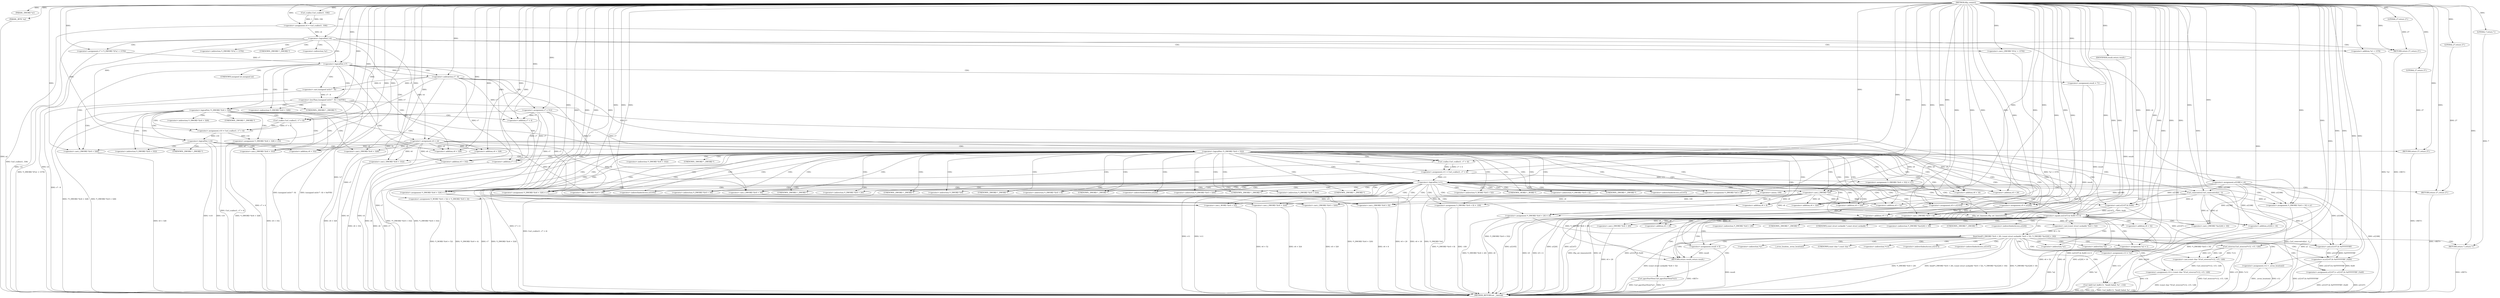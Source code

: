 digraph tftp_connect {  
"1000113" [label = "(METHOD,tftp_connect)" ]
"1000386" [label = "(METHOD_RETURN,int __fastcall)" ]
"1000114" [label = "(PARAM,_DWORD *a1)" ]
"1000115" [label = "(PARAM,_BYTE *a2)" ]
"1000129" [label = "(<operator>.assignment,v4 = Curl_ccalloc(1, 336))" ]
"1000131" [label = "(Curl_ccalloc,Curl_ccalloc(1, 336))" ]
"1000134" [label = "(<operator>.assignment,a1[188] = v4)" ]
"1000140" [label = "(<operator>.logicalNot,!v4)" ]
"1000142" [label = "(RETURN,return 27;,return 27;)" ]
"1000143" [label = "(LITERAL,27,return 27;)" ]
"1000144" [label = "(<operator>.assignment,v6 = v4)" ]
"1000147" [label = "(<operator>.assignment,v7 = *(_DWORD *)(*a1 + 1576))" ]
"1000150" [label = "(<operator>.cast,(_DWORD *)(*a1 + 1576))" ]
"1000152" [label = "(<operator>.addition,*a1 + 1576)" ]
"1000157" [label = "(<operator>.logicalNot,!v7)" ]
"1000160" [label = "(<operator>.assignment,v7 = 512)" ]
"1000164" [label = "(<operator>.assignment,result = 71)" ]
"1000168" [label = "(<operator>.lessThan,(unsigned int)(v7 - 8) < 0xFFB1)" ]
"1000169" [label = "(<operator>.cast,(unsigned int)(v7 - 8))" ]
"1000171" [label = "(<operator>.subtraction,v7 - 8)" ]
"1000178" [label = "(<operator>.logicalNot,!*(_DWORD *)(v6 + 328))" ]
"1000180" [label = "(<operator>.cast,(_DWORD *)(v6 + 328))" ]
"1000182" [label = "(<operator>.addition,v6 + 328)" ]
"1000186" [label = "(<operator>.assignment,v10 = Curl_ccalloc(1, v7 + 4))" ]
"1000188" [label = "(Curl_ccalloc,Curl_ccalloc(1, v7 + 4))" ]
"1000190" [label = "(<operator>.addition,v7 + 4)" ]
"1000193" [label = "(<operator>.assignment,*(_DWORD *)(v6 + 328) = v10)" ]
"1000195" [label = "(<operator>.cast,(_DWORD *)(v6 + 328))" ]
"1000197" [label = "(<operator>.addition,v6 + 328)" ]
"1000202" [label = "(<operator>.logicalNot,!v10)" ]
"1000204" [label = "(RETURN,return 27;,return 27;)" ]
"1000205" [label = "(LITERAL,27,return 27;)" ]
"1000207" [label = "(<operator>.logicalNot,!*(_DWORD *)(v6 + 332))" ]
"1000209" [label = "(<operator>.cast,(_DWORD *)(v6 + 332))" ]
"1000211" [label = "(<operator>.addition,v6 + 332)" ]
"1000215" [label = "(<operator>.assignment,v11 = Curl_ccalloc(1, v7 + 4))" ]
"1000217" [label = "(Curl_ccalloc,Curl_ccalloc(1, v7 + 4))" ]
"1000219" [label = "(<operator>.addition,v7 + 4)" ]
"1000222" [label = "(<operator>.assignment,*(_DWORD *)(v6 + 332) = v11)" ]
"1000224" [label = "(<operator>.cast,(_DWORD *)(v6 + 332))" ]
"1000226" [label = "(<operator>.addition,v6 + 332)" ]
"1000231" [label = "(<operator>.logicalNot,!v11)" ]
"1000233" [label = "(RETURN,return 27;,return 27;)" ]
"1000234" [label = "(LITERAL,27,return 27;)" ]
"1000235" [label = "(Curl_conncontrol,Curl_conncontrol(a1, 1))" ]
"1000238" [label = "(<operator>.assignment,v8 = a1[105])" ]
"1000243" [label = "(<operator>.assignment,*(_DWORD *)(v6 + 16) = a1)" ]
"1000245" [label = "(<operator>.cast,(_DWORD *)(v6 + 16))" ]
"1000247" [label = "(<operator>.addition,v6 + 16)" ]
"1000251" [label = "(<operator>.assignment,*(_DWORD *)(v6 + 20) = v8)" ]
"1000253" [label = "(<operator>.cast,(_DWORD *)(v6 + 20))" ]
"1000255" [label = "(<operator>.addition,v6 + 20)" ]
"1000259" [label = "(<operator>.assignment,*(_DWORD *)v6 = 0)" ]
"1000261" [label = "(<operator>.cast,(_DWORD *)v6)" ]
"1000265" [label = "(<operator>.assignment,*(_DWORD *)(v6 + 8) = -100)" ]
"1000267" [label = "(<operator>.cast,(_DWORD *)(v6 + 8))" ]
"1000269" [label = "(<operator>.addition,v6 + 8)" ]
"1000272" [label = "(<operator>.minus,-100)" ]
"1000274" [label = "(<operator>.assignment,v9 = a1[20])" ]
"1000279" [label = "(<operator>.assignment,*(_DWORD *)(v6 + 320) = v7)" ]
"1000281" [label = "(<operator>.cast,(_DWORD *)(v6 + 320))" ]
"1000283" [label = "(<operator>.addition,v6 + 320)" ]
"1000287" [label = "(<operator>.assignment,*(_DWORD *)(v6 + 324) = v7)" ]
"1000289" [label = "(<operator>.cast,(_DWORD *)(v6 + 324))" ]
"1000291" [label = "(<operator>.addition,v6 + 324)" ]
"1000295" [label = "(<operator>.assignment,*(_WORD *)(v6 + 52) = *(_DWORD *)(v9 + 4))" ]
"1000297" [label = "(<operator>.cast,(_WORD *)(v6 + 52))" ]
"1000299" [label = "(<operator>.addition,v6 + 52)" ]
"1000303" [label = "(<operator>.cast,(_DWORD *)(v9 + 4))" ]
"1000305" [label = "(<operator>.addition,v9 + 4)" ]
"1000308" [label = "(tftp_set_timeouts,tftp_set_timeouts(v6))" ]
"1000311" [label = "(<operator>.equals,(a1[147] & 0x40) == 0)" ]
"1000312" [label = "(<operator>.and,a1[147] & 0x40)" ]
"1000320" [label = "(bind,bind(*(_DWORD *)(v6 + 20), (const struct sockaddr *)(v6 + 52), *(_DWORD *)(a1[20] + 16)))" ]
"1000322" [label = "(<operator>.cast,(_DWORD *)(v6 + 20))" ]
"1000324" [label = "(<operator>.addition,v6 + 20)" ]
"1000327" [label = "(<operator>.cast,(const struct sockaddr *)(v6 + 52))" ]
"1000329" [label = "(<operator>.addition,v6 + 52)" ]
"1000333" [label = "(<operator>.cast,(_DWORD *)(a1[20] + 16))" ]
"1000335" [label = "(<operator>.addition,a1[20] + 16)" ]
"1000341" [label = "(<operator>.assignment,v13 = *a1)" ]
"1000345" [label = "(<operator>.assignment,v12 = _errno_location())" ]
"1000348" [label = "(<operator>.assignment,v14 = (const char *)Curl_strerror(*v12, v15, 128))" ]
"1000350" [label = "(<operator>.cast,(const char *)Curl_strerror(*v12, v15, 128))" ]
"1000352" [label = "(Curl_strerror,Curl_strerror(*v12, v15, 128))" ]
"1000357" [label = "(Curl_failf,Curl_failf(v13, \"bind() failed; %s\", v14))" ]
"1000361" [label = "(RETURN,return 7;,return 7;)" ]
"1000362" [label = "(LITERAL,7,return 7;)" ]
"1000363" [label = "(<operator>.assignment,a1[147] = a1[147] & 0xFFFFFFBF | 0x40)" ]
"1000367" [label = "(<operator>.or,a1[147] & 0xFFFFFFBF | 0x40)" ]
"1000368" [label = "(<operator>.and,a1[147] & 0xFFFFFFBF)" ]
"1000374" [label = "(Curl_pgrsStartNow,Curl_pgrsStartNow(*a1))" ]
"1000377" [label = "(<operator>.assignment,*a2 = 1)" ]
"1000381" [label = "(<operator>.assignment,result = 0)" ]
"1000384" [label = "(RETURN,return result;,return result;)" ]
"1000385" [label = "(IDENTIFIER,result,return result;)" ]
"1000149" [label = "(<operator>.indirection,*(_DWORD *)(*a1 + 1576))" ]
"1000151" [label = "(UNKNOWN,_DWORD *,_DWORD *)" ]
"1000153" [label = "(<operator>.indirection,*a1)" ]
"1000170" [label = "(UNKNOWN,unsigned int,unsigned int)" ]
"1000179" [label = "(<operator>.indirection,*(_DWORD *)(v6 + 328))" ]
"1000181" [label = "(UNKNOWN,_DWORD *,_DWORD *)" ]
"1000194" [label = "(<operator>.indirection,*(_DWORD *)(v6 + 328))" ]
"1000196" [label = "(UNKNOWN,_DWORD *,_DWORD *)" ]
"1000208" [label = "(<operator>.indirection,*(_DWORD *)(v6 + 332))" ]
"1000210" [label = "(UNKNOWN,_DWORD *,_DWORD *)" ]
"1000223" [label = "(<operator>.indirection,*(_DWORD *)(v6 + 332))" ]
"1000225" [label = "(UNKNOWN,_DWORD *,_DWORD *)" ]
"1000240" [label = "(<operator>.indirectIndexAccess,a1[105])" ]
"1000244" [label = "(<operator>.indirection,*(_DWORD *)(v6 + 16))" ]
"1000246" [label = "(UNKNOWN,_DWORD *,_DWORD *)" ]
"1000252" [label = "(<operator>.indirection,*(_DWORD *)(v6 + 20))" ]
"1000254" [label = "(UNKNOWN,_DWORD *,_DWORD *)" ]
"1000260" [label = "(<operator>.indirection,*(_DWORD *)v6)" ]
"1000262" [label = "(UNKNOWN,_DWORD *,_DWORD *)" ]
"1000266" [label = "(<operator>.indirection,*(_DWORD *)(v6 + 8))" ]
"1000268" [label = "(UNKNOWN,_DWORD *,_DWORD *)" ]
"1000276" [label = "(<operator>.indirectIndexAccess,a1[20])" ]
"1000280" [label = "(<operator>.indirection,*(_DWORD *)(v6 + 320))" ]
"1000282" [label = "(UNKNOWN,_DWORD *,_DWORD *)" ]
"1000288" [label = "(<operator>.indirection,*(_DWORD *)(v6 + 324))" ]
"1000290" [label = "(UNKNOWN,_DWORD *,_DWORD *)" ]
"1000296" [label = "(<operator>.indirection,*(_WORD *)(v6 + 52))" ]
"1000298" [label = "(UNKNOWN,_WORD *,_WORD *)" ]
"1000302" [label = "(<operator>.indirection,*(_DWORD *)(v9 + 4))" ]
"1000304" [label = "(UNKNOWN,_DWORD *,_DWORD *)" ]
"1000313" [label = "(<operator>.indirectIndexAccess,a1[147])" ]
"1000321" [label = "(<operator>.indirection,*(_DWORD *)(v6 + 20))" ]
"1000323" [label = "(UNKNOWN,_DWORD *,_DWORD *)" ]
"1000328" [label = "(UNKNOWN,const struct sockaddr *,const struct sockaddr *)" ]
"1000332" [label = "(<operator>.indirection,*(_DWORD *)(a1[20] + 16))" ]
"1000334" [label = "(UNKNOWN,_DWORD *,_DWORD *)" ]
"1000336" [label = "(<operator>.indirectIndexAccess,a1[20])" ]
"1000343" [label = "(<operator>.indirection,*a1)" ]
"1000347" [label = "(_errno_location,_errno_location())" ]
"1000351" [label = "(UNKNOWN,const char *,const char *)" ]
"1000353" [label = "(<operator>.indirection,*v12)" ]
"1000364" [label = "(<operator>.indirectIndexAccess,a1[147])" ]
"1000369" [label = "(<operator>.indirectIndexAccess,a1[147])" ]
"1000375" [label = "(<operator>.indirection,*a1)" ]
"1000378" [label = "(<operator>.indirection,*a2)" ]
  "1000361" -> "1000386"  [ label = "DDG: <RET>"] 
  "1000142" -> "1000386"  [ label = "DDG: <RET>"] 
  "1000384" -> "1000386"  [ label = "DDG: <RET>"] 
  "1000233" -> "1000386"  [ label = "DDG: <RET>"] 
  "1000150" -> "1000386"  [ label = "DDG: *a1 + 1576"] 
  "1000327" -> "1000386"  [ label = "DDG: v6 + 52"] 
  "1000259" -> "1000386"  [ label = "DDG: *(_DWORD *)v6"] 
  "1000320" -> "1000386"  [ label = "DDG: (const struct sockaddr *)(v6 + 52)"] 
  "1000287" -> "1000386"  [ label = "DDG: v7"] 
  "1000193" -> "1000386"  [ label = "DDG: *(_DWORD *)(v6 + 328)"] 
  "1000374" -> "1000386"  [ label = "DDG: Curl_pgrsStartNow(*a1)"] 
  "1000190" -> "1000386"  [ label = "DDG: v7"] 
  "1000333" -> "1000386"  [ label = "DDG: a1[20] + 16"] 
  "1000350" -> "1000386"  [ label = "DDG: Curl_strerror(*v12, v15, 128)"] 
  "1000202" -> "1000386"  [ label = "DDG: v10"] 
  "1000222" -> "1000386"  [ label = "DDG: *(_DWORD *)(v6 + 332)"] 
  "1000243" -> "1000386"  [ label = "DDG: *(_DWORD *)(v6 + 16)"] 
  "1000329" -> "1000386"  [ label = "DDG: v6"] 
  "1000352" -> "1000386"  [ label = "DDG: *v12"] 
  "1000320" -> "1000386"  [ label = "DDG: *(_DWORD *)(v6 + 20)"] 
  "1000267" -> "1000386"  [ label = "DDG: v6 + 8"] 
  "1000308" -> "1000386"  [ label = "DDG: tftp_set_timeouts(v6)"] 
  "1000251" -> "1000386"  [ label = "DDG: v8"] 
  "1000157" -> "1000386"  [ label = "DDG: !v7"] 
  "1000178" -> "1000386"  [ label = "DDG: !*(_DWORD *)(v6 + 328)"] 
  "1000209" -> "1000386"  [ label = "DDG: v6 + 332"] 
  "1000363" -> "1000386"  [ label = "DDG: a1[147]"] 
  "1000312" -> "1000386"  [ label = "DDG: a1[147]"] 
  "1000215" -> "1000386"  [ label = "DDG: Curl_ccalloc(1, v7 + 4)"] 
  "1000352" -> "1000386"  [ label = "DDG: v15"] 
  "1000295" -> "1000386"  [ label = "DDG: *(_WORD *)(v6 + 52)"] 
  "1000381" -> "1000386"  [ label = "DDG: result"] 
  "1000265" -> "1000386"  [ label = "DDG: -100"] 
  "1000320" -> "1000386"  [ label = "DDG: bind(*(_DWORD *)(v6 + 20), (const struct sockaddr *)(v6 + 52), *(_DWORD *)(a1[20] + 16))"] 
  "1000281" -> "1000386"  [ label = "DDG: v6 + 320"] 
  "1000219" -> "1000386"  [ label = "DDG: v7"] 
  "1000265" -> "1000386"  [ label = "DDG: *(_DWORD *)(v6 + 8)"] 
  "1000224" -> "1000386"  [ label = "DDG: v6 + 332"] 
  "1000295" -> "1000386"  [ label = "DDG: *(_DWORD *)(v9 + 4)"] 
  "1000243" -> "1000386"  [ label = "DDG: a1"] 
  "1000226" -> "1000386"  [ label = "DDG: v6"] 
  "1000152" -> "1000386"  [ label = "DDG: *a1"] 
  "1000367" -> "1000386"  [ label = "DDG: a1[147] & 0xFFFFFFBF"] 
  "1000147" -> "1000386"  [ label = "DDG: *(_DWORD *)(*a1 + 1576)"] 
  "1000180" -> "1000386"  [ label = "DDG: v6 + 328"] 
  "1000245" -> "1000386"  [ label = "DDG: v6 + 16"] 
  "1000188" -> "1000386"  [ label = "DDG: v7 + 4"] 
  "1000115" -> "1000386"  [ label = "DDG: a2"] 
  "1000348" -> "1000386"  [ label = "DDG: (const char *)Curl_strerror(*v12, v15, 128)"] 
  "1000345" -> "1000386"  [ label = "DDG: v12"] 
  "1000363" -> "1000386"  [ label = "DDG: a1[147] & 0xFFFFFFBF | 0x40"] 
  "1000377" -> "1000386"  [ label = "DDG: *a2"] 
  "1000287" -> "1000386"  [ label = "DDG: *(_DWORD *)(v6 + 324)"] 
  "1000231" -> "1000386"  [ label = "DDG: v11"] 
  "1000253" -> "1000386"  [ label = "DDG: v6 + 20"] 
  "1000207" -> "1000386"  [ label = "DDG: !*(_DWORD *)(v6 + 332)"] 
  "1000129" -> "1000386"  [ label = "DDG: Curl_ccalloc(1, 336)"] 
  "1000341" -> "1000386"  [ label = "DDG: *a1"] 
  "1000251" -> "1000386"  [ label = "DDG: *(_DWORD *)(v6 + 20)"] 
  "1000289" -> "1000386"  [ label = "DDG: v6 + 324"] 
  "1000197" -> "1000386"  [ label = "DDG: v6"] 
  "1000320" -> "1000386"  [ label = "DDG: *(_DWORD *)(a1[20] + 16)"] 
  "1000231" -> "1000386"  [ label = "DDG: !v11"] 
  "1000311" -> "1000386"  [ label = "DDG: (a1[147] & 0x40) == 0"] 
  "1000169" -> "1000386"  [ label = "DDG: v7 - 8"] 
  "1000186" -> "1000386"  [ label = "DDG: Curl_ccalloc(1, v7 + 4)"] 
  "1000207" -> "1000386"  [ label = "DDG: *(_DWORD *)(v6 + 332)"] 
  "1000134" -> "1000386"  [ label = "DDG: a1[188]"] 
  "1000140" -> "1000386"  [ label = "DDG: v4"] 
  "1000279" -> "1000386"  [ label = "DDG: *(_DWORD *)(v6 + 320)"] 
  "1000305" -> "1000386"  [ label = "DDG: v9"] 
  "1000335" -> "1000386"  [ label = "DDG: a1[20]"] 
  "1000178" -> "1000386"  [ label = "DDG: *(_DWORD *)(v6 + 328)"] 
  "1000297" -> "1000386"  [ label = "DDG: v6 + 52"] 
  "1000168" -> "1000386"  [ label = "DDG: (unsigned int)(v7 - 8)"] 
  "1000374" -> "1000386"  [ label = "DDG: *a1"] 
  "1000345" -> "1000386"  [ label = "DDG: _errno_location()"] 
  "1000140" -> "1000386"  [ label = "DDG: !v4"] 
  "1000144" -> "1000386"  [ label = "DDG: v6"] 
  "1000303" -> "1000386"  [ label = "DDG: v9 + 4"] 
  "1000357" -> "1000386"  [ label = "DDG: Curl_failf(v13, \"bind() failed; %s\", v14)"] 
  "1000308" -> "1000386"  [ label = "DDG: v6"] 
  "1000274" -> "1000386"  [ label = "DDG: a1[20]"] 
  "1000171" -> "1000386"  [ label = "DDG: v7"] 
  "1000202" -> "1000386"  [ label = "DDG: !v10"] 
  "1000195" -> "1000386"  [ label = "DDG: v6 + 328"] 
  "1000238" -> "1000386"  [ label = "DDG: a1[105]"] 
  "1000322" -> "1000386"  [ label = "DDG: v6 + 20"] 
  "1000144" -> "1000386"  [ label = "DDG: v4"] 
  "1000357" -> "1000386"  [ label = "DDG: v13"] 
  "1000311" -> "1000386"  [ label = "DDG: a1[147] & 0x40"] 
  "1000168" -> "1000386"  [ label = "DDG: (unsigned int)(v7 - 8) < 0xFFB1"] 
  "1000164" -> "1000386"  [ label = "DDG: result"] 
  "1000235" -> "1000386"  [ label = "DDG: Curl_conncontrol(a1, 1)"] 
  "1000217" -> "1000386"  [ label = "DDG: v7 + 4"] 
  "1000357" -> "1000386"  [ label = "DDG: v14"] 
  "1000204" -> "1000386"  [ label = "DDG: <RET>"] 
  "1000113" -> "1000114"  [ label = "DDG: "] 
  "1000113" -> "1000115"  [ label = "DDG: "] 
  "1000131" -> "1000129"  [ label = "DDG: 1"] 
  "1000131" -> "1000129"  [ label = "DDG: 336"] 
  "1000113" -> "1000129"  [ label = "DDG: "] 
  "1000113" -> "1000131"  [ label = "DDG: "] 
  "1000129" -> "1000134"  [ label = "DDG: v4"] 
  "1000113" -> "1000134"  [ label = "DDG: "] 
  "1000113" -> "1000140"  [ label = "DDG: "] 
  "1000129" -> "1000140"  [ label = "DDG: v4"] 
  "1000143" -> "1000142"  [ label = "DDG: 27"] 
  "1000113" -> "1000142"  [ label = "DDG: "] 
  "1000113" -> "1000143"  [ label = "DDG: "] 
  "1000140" -> "1000144"  [ label = "DDG: v4"] 
  "1000113" -> "1000144"  [ label = "DDG: "] 
  "1000113" -> "1000147"  [ label = "DDG: "] 
  "1000113" -> "1000150"  [ label = "DDG: "] 
  "1000113" -> "1000152"  [ label = "DDG: "] 
  "1000147" -> "1000157"  [ label = "DDG: v7"] 
  "1000113" -> "1000157"  [ label = "DDG: "] 
  "1000113" -> "1000160"  [ label = "DDG: "] 
  "1000113" -> "1000164"  [ label = "DDG: "] 
  "1000169" -> "1000168"  [ label = "DDG: v7 - 8"] 
  "1000171" -> "1000169"  [ label = "DDG: v7"] 
  "1000171" -> "1000169"  [ label = "DDG: 8"] 
  "1000157" -> "1000171"  [ label = "DDG: v7"] 
  "1000113" -> "1000171"  [ label = "DDG: "] 
  "1000113" -> "1000168"  [ label = "DDG: "] 
  "1000144" -> "1000180"  [ label = "DDG: v6"] 
  "1000113" -> "1000180"  [ label = "DDG: "] 
  "1000144" -> "1000182"  [ label = "DDG: v6"] 
  "1000113" -> "1000182"  [ label = "DDG: "] 
  "1000188" -> "1000186"  [ label = "DDG: 1"] 
  "1000188" -> "1000186"  [ label = "DDG: v7 + 4"] 
  "1000113" -> "1000186"  [ label = "DDG: "] 
  "1000113" -> "1000188"  [ label = "DDG: "] 
  "1000160" -> "1000188"  [ label = "DDG: v7"] 
  "1000171" -> "1000188"  [ label = "DDG: v7"] 
  "1000160" -> "1000190"  [ label = "DDG: v7"] 
  "1000171" -> "1000190"  [ label = "DDG: v7"] 
  "1000113" -> "1000190"  [ label = "DDG: "] 
  "1000186" -> "1000193"  [ label = "DDG: v10"] 
  "1000113" -> "1000193"  [ label = "DDG: "] 
  "1000113" -> "1000195"  [ label = "DDG: "] 
  "1000144" -> "1000195"  [ label = "DDG: v6"] 
  "1000113" -> "1000197"  [ label = "DDG: "] 
  "1000144" -> "1000197"  [ label = "DDG: v6"] 
  "1000113" -> "1000202"  [ label = "DDG: "] 
  "1000186" -> "1000202"  [ label = "DDG: v10"] 
  "1000205" -> "1000204"  [ label = "DDG: 27"] 
  "1000113" -> "1000204"  [ label = "DDG: "] 
  "1000113" -> "1000205"  [ label = "DDG: "] 
  "1000113" -> "1000209"  [ label = "DDG: "] 
  "1000144" -> "1000209"  [ label = "DDG: v6"] 
  "1000113" -> "1000211"  [ label = "DDG: "] 
  "1000144" -> "1000211"  [ label = "DDG: v6"] 
  "1000217" -> "1000215"  [ label = "DDG: 1"] 
  "1000217" -> "1000215"  [ label = "DDG: v7 + 4"] 
  "1000113" -> "1000215"  [ label = "DDG: "] 
  "1000113" -> "1000217"  [ label = "DDG: "] 
  "1000160" -> "1000217"  [ label = "DDG: v7"] 
  "1000171" -> "1000217"  [ label = "DDG: v7"] 
  "1000160" -> "1000219"  [ label = "DDG: v7"] 
  "1000171" -> "1000219"  [ label = "DDG: v7"] 
  "1000113" -> "1000219"  [ label = "DDG: "] 
  "1000215" -> "1000222"  [ label = "DDG: v11"] 
  "1000113" -> "1000222"  [ label = "DDG: "] 
  "1000113" -> "1000224"  [ label = "DDG: "] 
  "1000144" -> "1000224"  [ label = "DDG: v6"] 
  "1000113" -> "1000226"  [ label = "DDG: "] 
  "1000144" -> "1000226"  [ label = "DDG: v6"] 
  "1000113" -> "1000231"  [ label = "DDG: "] 
  "1000215" -> "1000231"  [ label = "DDG: v11"] 
  "1000234" -> "1000233"  [ label = "DDG: 27"] 
  "1000113" -> "1000233"  [ label = "DDG: "] 
  "1000113" -> "1000234"  [ label = "DDG: "] 
  "1000134" -> "1000235"  [ label = "DDG: a1[188]"] 
  "1000113" -> "1000235"  [ label = "DDG: "] 
  "1000235" -> "1000238"  [ label = "DDG: a1"] 
  "1000113" -> "1000238"  [ label = "DDG: "] 
  "1000235" -> "1000243"  [ label = "DDG: a1"] 
  "1000134" -> "1000243"  [ label = "DDG: a1[188]"] 
  "1000113" -> "1000243"  [ label = "DDG: "] 
  "1000113" -> "1000245"  [ label = "DDG: "] 
  "1000144" -> "1000245"  [ label = "DDG: v6"] 
  "1000113" -> "1000247"  [ label = "DDG: "] 
  "1000144" -> "1000247"  [ label = "DDG: v6"] 
  "1000238" -> "1000251"  [ label = "DDG: v8"] 
  "1000113" -> "1000251"  [ label = "DDG: "] 
  "1000113" -> "1000253"  [ label = "DDG: "] 
  "1000144" -> "1000253"  [ label = "DDG: v6"] 
  "1000113" -> "1000255"  [ label = "DDG: "] 
  "1000144" -> "1000255"  [ label = "DDG: v6"] 
  "1000113" -> "1000259"  [ label = "DDG: "] 
  "1000113" -> "1000261"  [ label = "DDG: "] 
  "1000144" -> "1000261"  [ label = "DDG: v6"] 
  "1000272" -> "1000265"  [ label = "DDG: 100"] 
  "1000261" -> "1000267"  [ label = "DDG: v6"] 
  "1000113" -> "1000267"  [ label = "DDG: "] 
  "1000261" -> "1000269"  [ label = "DDG: v6"] 
  "1000113" -> "1000269"  [ label = "DDG: "] 
  "1000113" -> "1000272"  [ label = "DDG: "] 
  "1000235" -> "1000274"  [ label = "DDG: a1"] 
  "1000134" -> "1000274"  [ label = "DDG: a1[188]"] 
  "1000113" -> "1000274"  [ label = "DDG: "] 
  "1000160" -> "1000279"  [ label = "DDG: v7"] 
  "1000171" -> "1000279"  [ label = "DDG: v7"] 
  "1000113" -> "1000279"  [ label = "DDG: "] 
  "1000113" -> "1000281"  [ label = "DDG: "] 
  "1000261" -> "1000281"  [ label = "DDG: v6"] 
  "1000113" -> "1000283"  [ label = "DDG: "] 
  "1000261" -> "1000283"  [ label = "DDG: v6"] 
  "1000113" -> "1000287"  [ label = "DDG: "] 
  "1000160" -> "1000287"  [ label = "DDG: v7"] 
  "1000171" -> "1000287"  [ label = "DDG: v7"] 
  "1000113" -> "1000289"  [ label = "DDG: "] 
  "1000261" -> "1000289"  [ label = "DDG: v6"] 
  "1000113" -> "1000291"  [ label = "DDG: "] 
  "1000261" -> "1000291"  [ label = "DDG: v6"] 
  "1000113" -> "1000297"  [ label = "DDG: "] 
  "1000261" -> "1000297"  [ label = "DDG: v6"] 
  "1000113" -> "1000299"  [ label = "DDG: "] 
  "1000261" -> "1000299"  [ label = "DDG: v6"] 
  "1000274" -> "1000303"  [ label = "DDG: v9"] 
  "1000113" -> "1000303"  [ label = "DDG: "] 
  "1000274" -> "1000305"  [ label = "DDG: v9"] 
  "1000113" -> "1000305"  [ label = "DDG: "] 
  "1000113" -> "1000308"  [ label = "DDG: "] 
  "1000261" -> "1000308"  [ label = "DDG: v6"] 
  "1000312" -> "1000311"  [ label = "DDG: a1[147]"] 
  "1000312" -> "1000311"  [ label = "DDG: 0x40"] 
  "1000235" -> "1000312"  [ label = "DDG: a1"] 
  "1000134" -> "1000312"  [ label = "DDG: a1[188]"] 
  "1000113" -> "1000312"  [ label = "DDG: "] 
  "1000113" -> "1000311"  [ label = "DDG: "] 
  "1000251" -> "1000320"  [ label = "DDG: *(_DWORD *)(v6 + 20)"] 
  "1000308" -> "1000322"  [ label = "DDG: v6"] 
  "1000113" -> "1000322"  [ label = "DDG: "] 
  "1000308" -> "1000324"  [ label = "DDG: v6"] 
  "1000113" -> "1000324"  [ label = "DDG: "] 
  "1000327" -> "1000320"  [ label = "DDG: v6 + 52"] 
  "1000113" -> "1000327"  [ label = "DDG: "] 
  "1000308" -> "1000327"  [ label = "DDG: v6"] 
  "1000113" -> "1000329"  [ label = "DDG: "] 
  "1000308" -> "1000329"  [ label = "DDG: v6"] 
  "1000235" -> "1000333"  [ label = "DDG: a1"] 
  "1000134" -> "1000333"  [ label = "DDG: a1[188]"] 
  "1000113" -> "1000333"  [ label = "DDG: "] 
  "1000235" -> "1000335"  [ label = "DDG: a1"] 
  "1000134" -> "1000335"  [ label = "DDG: a1[188]"] 
  "1000113" -> "1000335"  [ label = "DDG: "] 
  "1000113" -> "1000341"  [ label = "DDG: "] 
  "1000113" -> "1000345"  [ label = "DDG: "] 
  "1000350" -> "1000348"  [ label = "DDG: Curl_strerror(*v12, v15, 128)"] 
  "1000113" -> "1000348"  [ label = "DDG: "] 
  "1000352" -> "1000350"  [ label = "DDG: *v12"] 
  "1000352" -> "1000350"  [ label = "DDG: v15"] 
  "1000352" -> "1000350"  [ label = "DDG: 128"] 
  "1000113" -> "1000352"  [ label = "DDG: "] 
  "1000341" -> "1000357"  [ label = "DDG: v13"] 
  "1000113" -> "1000357"  [ label = "DDG: "] 
  "1000348" -> "1000357"  [ label = "DDG: v14"] 
  "1000362" -> "1000361"  [ label = "DDG: 7"] 
  "1000113" -> "1000361"  [ label = "DDG: "] 
  "1000113" -> "1000362"  [ label = "DDG: "] 
  "1000367" -> "1000363"  [ label = "DDG: a1[147] & 0xFFFFFFBF"] 
  "1000367" -> "1000363"  [ label = "DDG: 0x40"] 
  "1000368" -> "1000367"  [ label = "DDG: a1[147]"] 
  "1000368" -> "1000367"  [ label = "DDG: 0xFFFFFFBF"] 
  "1000312" -> "1000368"  [ label = "DDG: a1[147]"] 
  "1000235" -> "1000368"  [ label = "DDG: a1"] 
  "1000134" -> "1000368"  [ label = "DDG: a1[188]"] 
  "1000113" -> "1000368"  [ label = "DDG: "] 
  "1000113" -> "1000367"  [ label = "DDG: "] 
  "1000113" -> "1000377"  [ label = "DDG: "] 
  "1000113" -> "1000381"  [ label = "DDG: "] 
  "1000385" -> "1000384"  [ label = "DDG: result"] 
  "1000381" -> "1000384"  [ label = "DDG: result"] 
  "1000164" -> "1000384"  [ label = "DDG: result"] 
  "1000113" -> "1000385"  [ label = "DDG: "] 
  "1000140" -> "1000144"  [ label = "CDG: "] 
  "1000140" -> "1000142"  [ label = "CDG: "] 
  "1000140" -> "1000157"  [ label = "CDG: "] 
  "1000140" -> "1000153"  [ label = "CDG: "] 
  "1000140" -> "1000152"  [ label = "CDG: "] 
  "1000140" -> "1000151"  [ label = "CDG: "] 
  "1000140" -> "1000150"  [ label = "CDG: "] 
  "1000140" -> "1000149"  [ label = "CDG: "] 
  "1000140" -> "1000147"  [ label = "CDG: "] 
  "1000157" -> "1000160"  [ label = "CDG: "] 
  "1000157" -> "1000171"  [ label = "CDG: "] 
  "1000157" -> "1000170"  [ label = "CDG: "] 
  "1000157" -> "1000169"  [ label = "CDG: "] 
  "1000157" -> "1000168"  [ label = "CDG: "] 
  "1000157" -> "1000164"  [ label = "CDG: "] 
  "1000157" -> "1000182"  [ label = "CDG: "] 
  "1000157" -> "1000181"  [ label = "CDG: "] 
  "1000157" -> "1000180"  [ label = "CDG: "] 
  "1000157" -> "1000179"  [ label = "CDG: "] 
  "1000157" -> "1000178"  [ label = "CDG: "] 
  "1000168" -> "1000182"  [ label = "CDG: "] 
  "1000168" -> "1000181"  [ label = "CDG: "] 
  "1000168" -> "1000180"  [ label = "CDG: "] 
  "1000168" -> "1000179"  [ label = "CDG: "] 
  "1000168" -> "1000178"  [ label = "CDG: "] 
  "1000168" -> "1000384"  [ label = "CDG: "] 
  "1000178" -> "1000190"  [ label = "CDG: "] 
  "1000178" -> "1000188"  [ label = "CDG: "] 
  "1000178" -> "1000186"  [ label = "CDG: "] 
  "1000178" -> "1000208"  [ label = "CDG: "] 
  "1000178" -> "1000207"  [ label = "CDG: "] 
  "1000178" -> "1000202"  [ label = "CDG: "] 
  "1000178" -> "1000197"  [ label = "CDG: "] 
  "1000178" -> "1000196"  [ label = "CDG: "] 
  "1000178" -> "1000195"  [ label = "CDG: "] 
  "1000178" -> "1000194"  [ label = "CDG: "] 
  "1000178" -> "1000193"  [ label = "CDG: "] 
  "1000178" -> "1000211"  [ label = "CDG: "] 
  "1000178" -> "1000210"  [ label = "CDG: "] 
  "1000178" -> "1000209"  [ label = "CDG: "] 
  "1000202" -> "1000208"  [ label = "CDG: "] 
  "1000202" -> "1000207"  [ label = "CDG: "] 
  "1000202" -> "1000204"  [ label = "CDG: "] 
  "1000202" -> "1000211"  [ label = "CDG: "] 
  "1000202" -> "1000210"  [ label = "CDG: "] 
  "1000202" -> "1000209"  [ label = "CDG: "] 
  "1000207" -> "1000224"  [ label = "CDG: "] 
  "1000207" -> "1000223"  [ label = "CDG: "] 
  "1000207" -> "1000222"  [ label = "CDG: "] 
  "1000207" -> "1000219"  [ label = "CDG: "] 
  "1000207" -> "1000217"  [ label = "CDG: "] 
  "1000207" -> "1000215"  [ label = "CDG: "] 
  "1000207" -> "1000240"  [ label = "CDG: "] 
  "1000207" -> "1000238"  [ label = "CDG: "] 
  "1000207" -> "1000235"  [ label = "CDG: "] 
  "1000207" -> "1000231"  [ label = "CDG: "] 
  "1000207" -> "1000226"  [ label = "CDG: "] 
  "1000207" -> "1000225"  [ label = "CDG: "] 
  "1000207" -> "1000255"  [ label = "CDG: "] 
  "1000207" -> "1000254"  [ label = "CDG: "] 
  "1000207" -> "1000253"  [ label = "CDG: "] 
  "1000207" -> "1000252"  [ label = "CDG: "] 
  "1000207" -> "1000251"  [ label = "CDG: "] 
  "1000207" -> "1000247"  [ label = "CDG: "] 
  "1000207" -> "1000246"  [ label = "CDG: "] 
  "1000207" -> "1000245"  [ label = "CDG: "] 
  "1000207" -> "1000244"  [ label = "CDG: "] 
  "1000207" -> "1000243"  [ label = "CDG: "] 
  "1000207" -> "1000272"  [ label = "CDG: "] 
  "1000207" -> "1000269"  [ label = "CDG: "] 
  "1000207" -> "1000268"  [ label = "CDG: "] 
  "1000207" -> "1000267"  [ label = "CDG: "] 
  "1000207" -> "1000266"  [ label = "CDG: "] 
  "1000207" -> "1000265"  [ label = "CDG: "] 
  "1000207" -> "1000262"  [ label = "CDG: "] 
  "1000207" -> "1000261"  [ label = "CDG: "] 
  "1000207" -> "1000260"  [ label = "CDG: "] 
  "1000207" -> "1000259"  [ label = "CDG: "] 
  "1000207" -> "1000288"  [ label = "CDG: "] 
  "1000207" -> "1000287"  [ label = "CDG: "] 
  "1000207" -> "1000283"  [ label = "CDG: "] 
  "1000207" -> "1000282"  [ label = "CDG: "] 
  "1000207" -> "1000281"  [ label = "CDG: "] 
  "1000207" -> "1000280"  [ label = "CDG: "] 
  "1000207" -> "1000279"  [ label = "CDG: "] 
  "1000207" -> "1000276"  [ label = "CDG: "] 
  "1000207" -> "1000274"  [ label = "CDG: "] 
  "1000207" -> "1000304"  [ label = "CDG: "] 
  "1000207" -> "1000303"  [ label = "CDG: "] 
  "1000207" -> "1000302"  [ label = "CDG: "] 
  "1000207" -> "1000299"  [ label = "CDG: "] 
  "1000207" -> "1000298"  [ label = "CDG: "] 
  "1000207" -> "1000297"  [ label = "CDG: "] 
  "1000207" -> "1000296"  [ label = "CDG: "] 
  "1000207" -> "1000295"  [ label = "CDG: "] 
  "1000207" -> "1000291"  [ label = "CDG: "] 
  "1000207" -> "1000290"  [ label = "CDG: "] 
  "1000207" -> "1000289"  [ label = "CDG: "] 
  "1000207" -> "1000313"  [ label = "CDG: "] 
  "1000207" -> "1000312"  [ label = "CDG: "] 
  "1000207" -> "1000311"  [ label = "CDG: "] 
  "1000207" -> "1000308"  [ label = "CDG: "] 
  "1000207" -> "1000305"  [ label = "CDG: "] 
  "1000231" -> "1000240"  [ label = "CDG: "] 
  "1000231" -> "1000238"  [ label = "CDG: "] 
  "1000231" -> "1000235"  [ label = "CDG: "] 
  "1000231" -> "1000233"  [ label = "CDG: "] 
  "1000231" -> "1000255"  [ label = "CDG: "] 
  "1000231" -> "1000254"  [ label = "CDG: "] 
  "1000231" -> "1000253"  [ label = "CDG: "] 
  "1000231" -> "1000252"  [ label = "CDG: "] 
  "1000231" -> "1000251"  [ label = "CDG: "] 
  "1000231" -> "1000247"  [ label = "CDG: "] 
  "1000231" -> "1000246"  [ label = "CDG: "] 
  "1000231" -> "1000245"  [ label = "CDG: "] 
  "1000231" -> "1000244"  [ label = "CDG: "] 
  "1000231" -> "1000243"  [ label = "CDG: "] 
  "1000231" -> "1000272"  [ label = "CDG: "] 
  "1000231" -> "1000269"  [ label = "CDG: "] 
  "1000231" -> "1000268"  [ label = "CDG: "] 
  "1000231" -> "1000267"  [ label = "CDG: "] 
  "1000231" -> "1000266"  [ label = "CDG: "] 
  "1000231" -> "1000265"  [ label = "CDG: "] 
  "1000231" -> "1000262"  [ label = "CDG: "] 
  "1000231" -> "1000261"  [ label = "CDG: "] 
  "1000231" -> "1000260"  [ label = "CDG: "] 
  "1000231" -> "1000259"  [ label = "CDG: "] 
  "1000231" -> "1000288"  [ label = "CDG: "] 
  "1000231" -> "1000287"  [ label = "CDG: "] 
  "1000231" -> "1000283"  [ label = "CDG: "] 
  "1000231" -> "1000282"  [ label = "CDG: "] 
  "1000231" -> "1000281"  [ label = "CDG: "] 
  "1000231" -> "1000280"  [ label = "CDG: "] 
  "1000231" -> "1000279"  [ label = "CDG: "] 
  "1000231" -> "1000276"  [ label = "CDG: "] 
  "1000231" -> "1000274"  [ label = "CDG: "] 
  "1000231" -> "1000304"  [ label = "CDG: "] 
  "1000231" -> "1000303"  [ label = "CDG: "] 
  "1000231" -> "1000302"  [ label = "CDG: "] 
  "1000231" -> "1000299"  [ label = "CDG: "] 
  "1000231" -> "1000298"  [ label = "CDG: "] 
  "1000231" -> "1000297"  [ label = "CDG: "] 
  "1000231" -> "1000296"  [ label = "CDG: "] 
  "1000231" -> "1000295"  [ label = "CDG: "] 
  "1000231" -> "1000291"  [ label = "CDG: "] 
  "1000231" -> "1000290"  [ label = "CDG: "] 
  "1000231" -> "1000289"  [ label = "CDG: "] 
  "1000231" -> "1000313"  [ label = "CDG: "] 
  "1000231" -> "1000312"  [ label = "CDG: "] 
  "1000231" -> "1000311"  [ label = "CDG: "] 
  "1000231" -> "1000308"  [ label = "CDG: "] 
  "1000231" -> "1000305"  [ label = "CDG: "] 
  "1000311" -> "1000320"  [ label = "CDG: "] 
  "1000311" -> "1000336"  [ label = "CDG: "] 
  "1000311" -> "1000335"  [ label = "CDG: "] 
  "1000311" -> "1000334"  [ label = "CDG: "] 
  "1000311" -> "1000333"  [ label = "CDG: "] 
  "1000311" -> "1000332"  [ label = "CDG: "] 
  "1000311" -> "1000329"  [ label = "CDG: "] 
  "1000311" -> "1000328"  [ label = "CDG: "] 
  "1000311" -> "1000327"  [ label = "CDG: "] 
  "1000311" -> "1000324"  [ label = "CDG: "] 
  "1000311" -> "1000323"  [ label = "CDG: "] 
  "1000311" -> "1000322"  [ label = "CDG: "] 
  "1000311" -> "1000321"  [ label = "CDG: "] 
  "1000311" -> "1000384"  [ label = "CDG: "] 
  "1000311" -> "1000381"  [ label = "CDG: "] 
  "1000311" -> "1000378"  [ label = "CDG: "] 
  "1000311" -> "1000377"  [ label = "CDG: "] 
  "1000311" -> "1000375"  [ label = "CDG: "] 
  "1000311" -> "1000374"  [ label = "CDG: "] 
  "1000320" -> "1000352"  [ label = "CDG: "] 
  "1000320" -> "1000351"  [ label = "CDG: "] 
  "1000320" -> "1000350"  [ label = "CDG: "] 
  "1000320" -> "1000348"  [ label = "CDG: "] 
  "1000320" -> "1000347"  [ label = "CDG: "] 
  "1000320" -> "1000345"  [ label = "CDG: "] 
  "1000320" -> "1000343"  [ label = "CDG: "] 
  "1000320" -> "1000341"  [ label = "CDG: "] 
  "1000320" -> "1000368"  [ label = "CDG: "] 
  "1000320" -> "1000367"  [ label = "CDG: "] 
  "1000320" -> "1000364"  [ label = "CDG: "] 
  "1000320" -> "1000363"  [ label = "CDG: "] 
  "1000320" -> "1000361"  [ label = "CDG: "] 
  "1000320" -> "1000357"  [ label = "CDG: "] 
  "1000320" -> "1000353"  [ label = "CDG: "] 
  "1000320" -> "1000384"  [ label = "CDG: "] 
  "1000320" -> "1000381"  [ label = "CDG: "] 
  "1000320" -> "1000378"  [ label = "CDG: "] 
  "1000320" -> "1000377"  [ label = "CDG: "] 
  "1000320" -> "1000375"  [ label = "CDG: "] 
  "1000320" -> "1000374"  [ label = "CDG: "] 
  "1000320" -> "1000369"  [ label = "CDG: "] 
}
